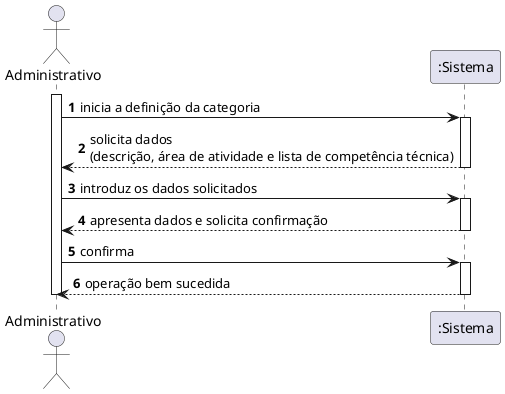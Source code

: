 @startuml
autonumber
actor "Administrativo" as ADM

activate ADM
ADM -> ":Sistema" : inicia a definição da categoria
activate ":Sistema"
":Sistema" --> ADM : solicita dados \n(descrição, área de atividade e lista de competência técnica)
deactivate ":Sistema"

ADM -> ":Sistema" : introduz os dados solicitados
activate ":Sistema"
":Sistema" --> ADM : apresenta dados e solicita confirmação
deactivate ":Sistema"

ADM -> ":Sistema" : confirma
activate ":Sistema"
":Sistema" --> ADM : operação bem sucedida
deactivate ":Sistema"

deactivate ADM

@enduml
